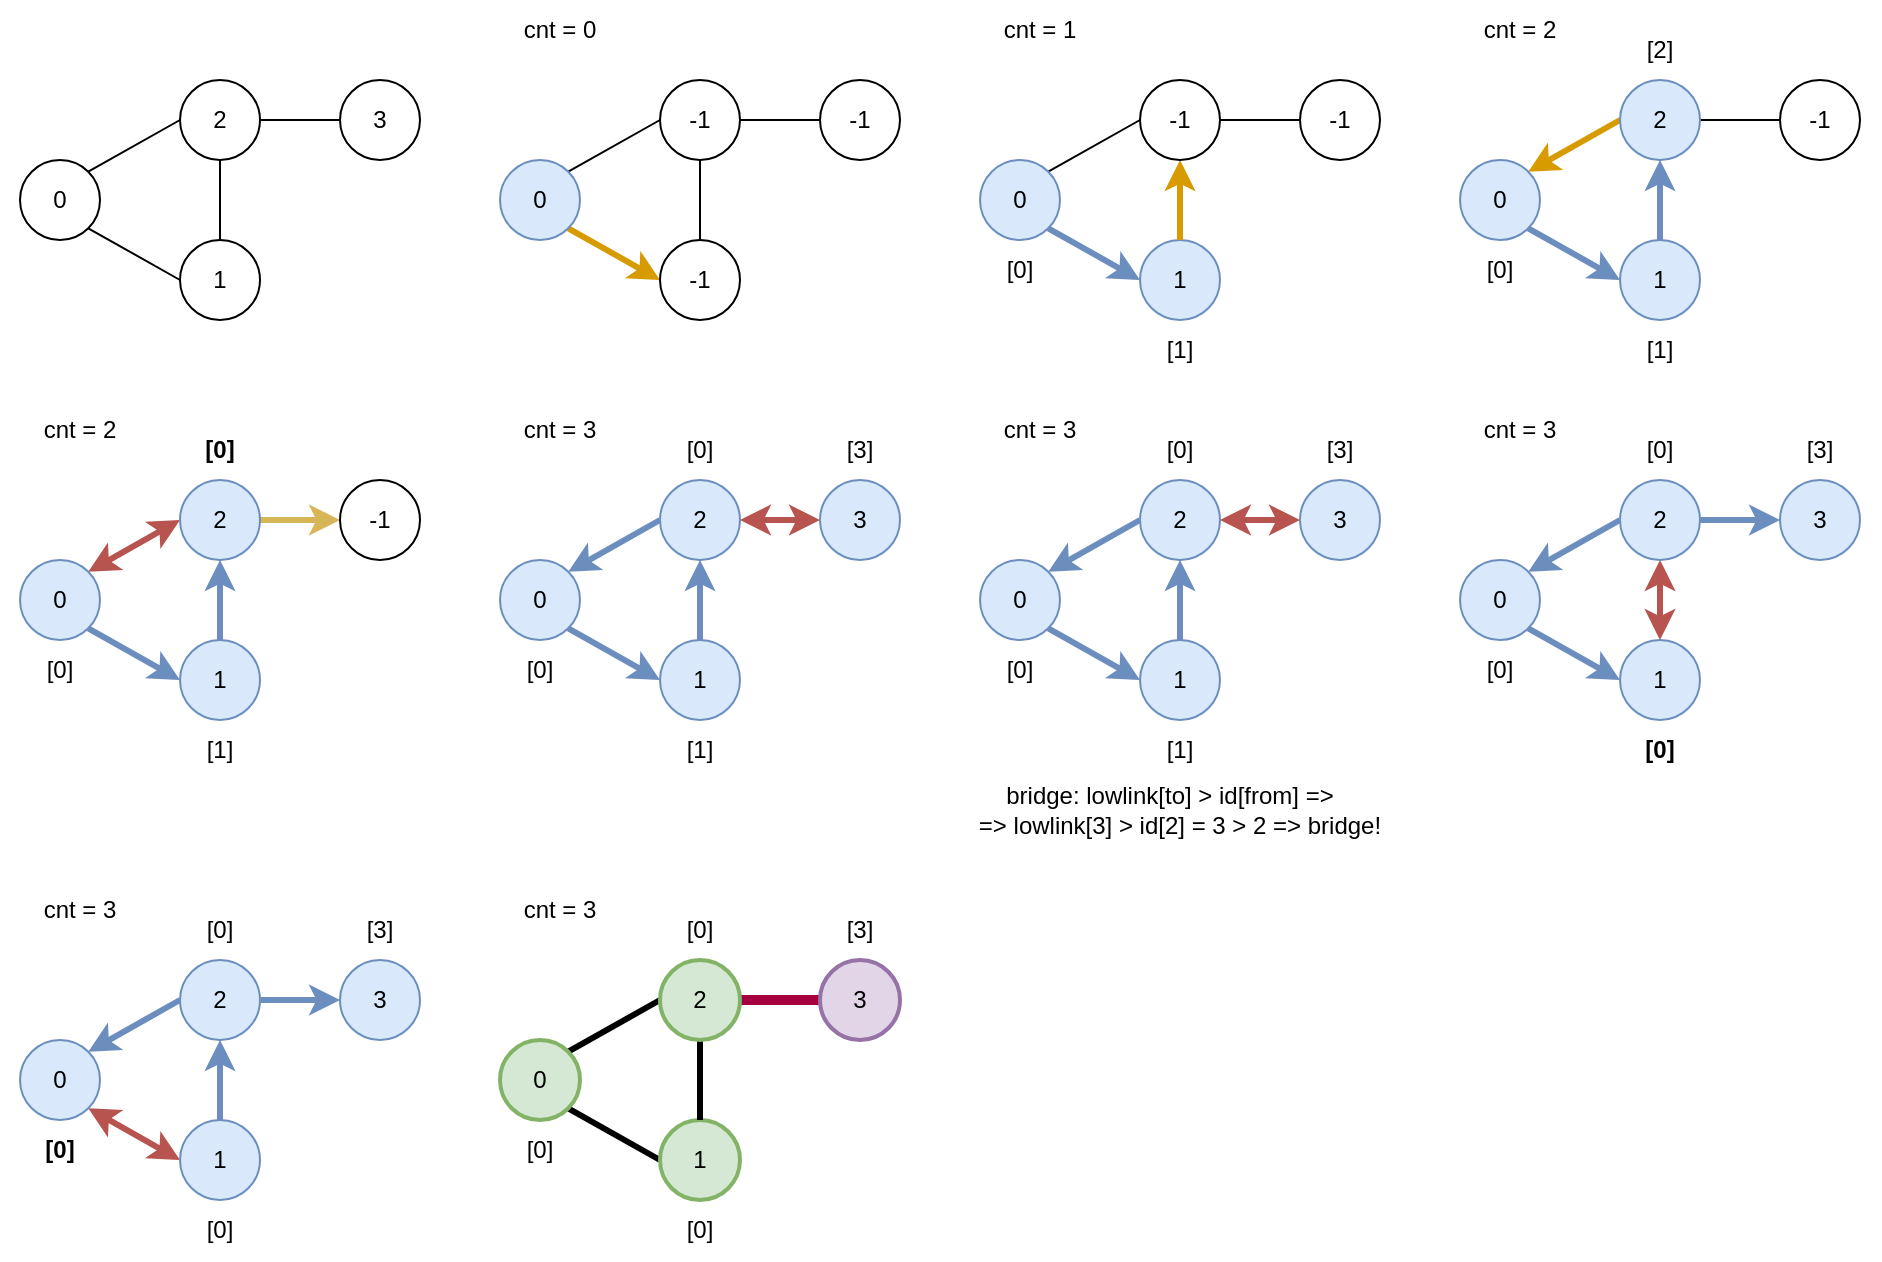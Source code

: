<mxfile version="20.3.0" type="device"><diagram id="lvzHRyQHS2aqc0n16XHn" name="Page-1"><mxGraphModel dx="1422" dy="857" grid="1" gridSize="10" guides="1" tooltips="1" connect="1" arrows="1" fold="1" page="1" pageScale="1" pageWidth="850" pageHeight="1100" math="0" shadow="0"><root><mxCell id="0"/><mxCell id="1" parent="0"/><mxCell id="CLZgmXvuJpK4K1GbwI-0-5" style="rounded=0;orthogonalLoop=1;jettySize=auto;html=1;exitX=1;exitY=1;exitDx=0;exitDy=0;entryX=0;entryY=0.5;entryDx=0;entryDy=0;endArrow=none;endFill=0;" parent="1" source="CLZgmXvuJpK4K1GbwI-0-1" target="CLZgmXvuJpK4K1GbwI-0-2" edge="1"><mxGeometry relative="1" as="geometry"/></mxCell><mxCell id="CLZgmXvuJpK4K1GbwI-0-6" style="edgeStyle=none;rounded=0;orthogonalLoop=1;jettySize=auto;html=1;exitX=1;exitY=0;exitDx=0;exitDy=0;entryX=0;entryY=0.5;entryDx=0;entryDy=0;endArrow=none;endFill=0;" parent="1" source="CLZgmXvuJpK4K1GbwI-0-1" target="CLZgmXvuJpK4K1GbwI-0-3" edge="1"><mxGeometry relative="1" as="geometry"/></mxCell><mxCell id="CLZgmXvuJpK4K1GbwI-0-1" value="0" style="ellipse;whiteSpace=wrap;html=1;aspect=fixed;" parent="1" vertex="1"><mxGeometry x="40" y="120" width="40" height="40" as="geometry"/></mxCell><mxCell id="CLZgmXvuJpK4K1GbwI-0-2" value="1" style="ellipse;whiteSpace=wrap;html=1;aspect=fixed;" parent="1" vertex="1"><mxGeometry x="120" y="160" width="40" height="40" as="geometry"/></mxCell><mxCell id="CLZgmXvuJpK4K1GbwI-0-7" style="edgeStyle=none;rounded=0;orthogonalLoop=1;jettySize=auto;html=1;exitX=1;exitY=0.5;exitDx=0;exitDy=0;endArrow=none;endFill=0;" parent="1" source="CLZgmXvuJpK4K1GbwI-0-3" target="CLZgmXvuJpK4K1GbwI-0-4" edge="1"><mxGeometry relative="1" as="geometry"/></mxCell><mxCell id="CLZgmXvuJpK4K1GbwI-0-8" style="edgeStyle=none;rounded=0;orthogonalLoop=1;jettySize=auto;html=1;exitX=0.5;exitY=1;exitDx=0;exitDy=0;entryX=0.5;entryY=0;entryDx=0;entryDy=0;endArrow=none;endFill=0;" parent="1" source="CLZgmXvuJpK4K1GbwI-0-3" target="CLZgmXvuJpK4K1GbwI-0-2" edge="1"><mxGeometry relative="1" as="geometry"/></mxCell><mxCell id="CLZgmXvuJpK4K1GbwI-0-3" value="2" style="ellipse;whiteSpace=wrap;html=1;aspect=fixed;" parent="1" vertex="1"><mxGeometry x="120" y="80" width="40" height="40" as="geometry"/></mxCell><mxCell id="CLZgmXvuJpK4K1GbwI-0-4" value="3" style="ellipse;whiteSpace=wrap;html=1;aspect=fixed;" parent="1" vertex="1"><mxGeometry x="200" y="80" width="40" height="40" as="geometry"/></mxCell><mxCell id="CLZgmXvuJpK4K1GbwI-0-29" style="rounded=0;orthogonalLoop=1;jettySize=auto;html=1;exitX=1;exitY=1;exitDx=0;exitDy=0;entryX=0;entryY=0.5;entryDx=0;entryDy=0;endArrow=classic;endFill=1;fillColor=#ffe6cc;strokeColor=#d79b00;strokeWidth=3;" parent="1" source="CLZgmXvuJpK4K1GbwI-0-31" target="CLZgmXvuJpK4K1GbwI-0-32" edge="1"><mxGeometry relative="1" as="geometry"/></mxCell><mxCell id="CLZgmXvuJpK4K1GbwI-0-30" style="edgeStyle=none;rounded=0;orthogonalLoop=1;jettySize=auto;html=1;exitX=1;exitY=0;exitDx=0;exitDy=0;entryX=0;entryY=0.5;entryDx=0;entryDy=0;endArrow=none;endFill=0;" parent="1" source="CLZgmXvuJpK4K1GbwI-0-31" target="CLZgmXvuJpK4K1GbwI-0-35" edge="1"><mxGeometry relative="1" as="geometry"/></mxCell><mxCell id="CLZgmXvuJpK4K1GbwI-0-31" value="0" style="ellipse;whiteSpace=wrap;html=1;aspect=fixed;fillColor=#dae8fc;strokeColor=#6c8ebf;" parent="1" vertex="1"><mxGeometry x="280" y="120" width="40" height="40" as="geometry"/></mxCell><mxCell id="CLZgmXvuJpK4K1GbwI-0-32" value="-1" style="ellipse;whiteSpace=wrap;html=1;aspect=fixed;" parent="1" vertex="1"><mxGeometry x="360" y="160" width="40" height="40" as="geometry"/></mxCell><mxCell id="CLZgmXvuJpK4K1GbwI-0-33" style="edgeStyle=none;rounded=0;orthogonalLoop=1;jettySize=auto;html=1;exitX=1;exitY=0.5;exitDx=0;exitDy=0;endArrow=none;endFill=0;" parent="1" source="CLZgmXvuJpK4K1GbwI-0-35" target="CLZgmXvuJpK4K1GbwI-0-36" edge="1"><mxGeometry relative="1" as="geometry"/></mxCell><mxCell id="CLZgmXvuJpK4K1GbwI-0-34" style="edgeStyle=none;rounded=0;orthogonalLoop=1;jettySize=auto;html=1;exitX=0.5;exitY=1;exitDx=0;exitDy=0;entryX=0.5;entryY=0;entryDx=0;entryDy=0;endArrow=none;endFill=0;" parent="1" source="CLZgmXvuJpK4K1GbwI-0-35" target="CLZgmXvuJpK4K1GbwI-0-32" edge="1"><mxGeometry relative="1" as="geometry"/></mxCell><mxCell id="CLZgmXvuJpK4K1GbwI-0-35" value="-1" style="ellipse;whiteSpace=wrap;html=1;aspect=fixed;" parent="1" vertex="1"><mxGeometry x="360" y="80" width="40" height="40" as="geometry"/></mxCell><mxCell id="CLZgmXvuJpK4K1GbwI-0-36" value="-1" style="ellipse;whiteSpace=wrap;html=1;aspect=fixed;" parent="1" vertex="1"><mxGeometry x="440" y="80" width="40" height="40" as="geometry"/></mxCell><mxCell id="CLZgmXvuJpK4K1GbwI-0-61" style="rounded=0;orthogonalLoop=1;jettySize=auto;html=1;exitX=1;exitY=1;exitDx=0;exitDy=0;entryX=0;entryY=0.5;entryDx=0;entryDy=0;endArrow=classic;endFill=1;fillColor=#dae8fc;strokeColor=#6c8ebf;strokeWidth=3;" parent="1" source="CLZgmXvuJpK4K1GbwI-0-63" target="CLZgmXvuJpK4K1GbwI-0-64" edge="1"><mxGeometry relative="1" as="geometry"/></mxCell><mxCell id="CLZgmXvuJpK4K1GbwI-0-62" style="edgeStyle=none;rounded=0;orthogonalLoop=1;jettySize=auto;html=1;exitX=1;exitY=0;exitDx=0;exitDy=0;entryX=0;entryY=0.5;entryDx=0;entryDy=0;endArrow=none;endFill=0;" parent="1" source="CLZgmXvuJpK4K1GbwI-0-63" target="CLZgmXvuJpK4K1GbwI-0-67" edge="1"><mxGeometry relative="1" as="geometry"/></mxCell><mxCell id="CLZgmXvuJpK4K1GbwI-0-63" value="0" style="ellipse;whiteSpace=wrap;html=1;aspect=fixed;fillColor=#dae8fc;strokeColor=#6c8ebf;" parent="1" vertex="1"><mxGeometry x="520" y="120" width="40" height="40" as="geometry"/></mxCell><mxCell id="CLZgmXvuJpK4K1GbwI-0-64" value="1" style="ellipse;whiteSpace=wrap;html=1;aspect=fixed;fillColor=#dae8fc;strokeColor=#6c8ebf;" parent="1" vertex="1"><mxGeometry x="600" y="160" width="40" height="40" as="geometry"/></mxCell><mxCell id="CLZgmXvuJpK4K1GbwI-0-65" style="edgeStyle=none;rounded=0;orthogonalLoop=1;jettySize=auto;html=1;exitX=1;exitY=0.5;exitDx=0;exitDy=0;endArrow=none;endFill=0;" parent="1" source="CLZgmXvuJpK4K1GbwI-0-67" target="CLZgmXvuJpK4K1GbwI-0-68" edge="1"><mxGeometry relative="1" as="geometry"/></mxCell><mxCell id="CLZgmXvuJpK4K1GbwI-0-66" style="edgeStyle=none;rounded=0;orthogonalLoop=1;jettySize=auto;html=1;exitX=0.5;exitY=1;exitDx=0;exitDy=0;entryX=0.5;entryY=0;entryDx=0;entryDy=0;endArrow=none;endFill=0;strokeWidth=3;fillColor=#ffe6cc;strokeColor=#d79b00;startArrow=classic;startFill=1;" parent="1" source="CLZgmXvuJpK4K1GbwI-0-67" target="CLZgmXvuJpK4K1GbwI-0-64" edge="1"><mxGeometry relative="1" as="geometry"/></mxCell><mxCell id="CLZgmXvuJpK4K1GbwI-0-67" value="-1" style="ellipse;whiteSpace=wrap;html=1;aspect=fixed;" parent="1" vertex="1"><mxGeometry x="600" y="80" width="40" height="40" as="geometry"/></mxCell><mxCell id="CLZgmXvuJpK4K1GbwI-0-68" value="-1" style="ellipse;whiteSpace=wrap;html=1;aspect=fixed;" parent="1" vertex="1"><mxGeometry x="680" y="80" width="40" height="40" as="geometry"/></mxCell><mxCell id="CLZgmXvuJpK4K1GbwI-0-69" value="[0]" style="text;html=1;strokeColor=none;fillColor=none;align=center;verticalAlign=middle;whiteSpace=wrap;rounded=0;" parent="1" vertex="1"><mxGeometry x="510" y="160" width="60" height="30" as="geometry"/></mxCell><mxCell id="CLZgmXvuJpK4K1GbwI-0-70" value="[1]" style="text;html=1;strokeColor=none;fillColor=none;align=center;verticalAlign=middle;whiteSpace=wrap;rounded=0;" parent="1" vertex="1"><mxGeometry x="590" y="200" width="60" height="30" as="geometry"/></mxCell><mxCell id="CLZgmXvuJpK4K1GbwI-0-72" style="rounded=0;orthogonalLoop=1;jettySize=auto;html=1;exitX=1;exitY=1;exitDx=0;exitDy=0;entryX=0;entryY=0.5;entryDx=0;entryDy=0;endArrow=classic;endFill=1;fillColor=#dae8fc;strokeColor=#6c8ebf;strokeWidth=3;" parent="1" source="CLZgmXvuJpK4K1GbwI-0-74" target="CLZgmXvuJpK4K1GbwI-0-75" edge="1"><mxGeometry relative="1" as="geometry"/></mxCell><mxCell id="CLZgmXvuJpK4K1GbwI-0-73" style="edgeStyle=none;rounded=0;orthogonalLoop=1;jettySize=auto;html=1;exitX=1;exitY=0;exitDx=0;exitDy=0;entryX=0;entryY=0.5;entryDx=0;entryDy=0;endArrow=none;endFill=0;fillColor=#ffe6cc;strokeColor=#d79b00;strokeWidth=3;startArrow=classic;startFill=1;" parent="1" source="CLZgmXvuJpK4K1GbwI-0-74" target="CLZgmXvuJpK4K1GbwI-0-78" edge="1"><mxGeometry relative="1" as="geometry"/></mxCell><mxCell id="CLZgmXvuJpK4K1GbwI-0-74" value="0" style="ellipse;whiteSpace=wrap;html=1;aspect=fixed;fillColor=#dae8fc;strokeColor=#6c8ebf;" parent="1" vertex="1"><mxGeometry x="760" y="120" width="40" height="40" as="geometry"/></mxCell><mxCell id="CLZgmXvuJpK4K1GbwI-0-75" value="1" style="ellipse;whiteSpace=wrap;html=1;aspect=fixed;fillColor=#dae8fc;strokeColor=#6c8ebf;" parent="1" vertex="1"><mxGeometry x="840" y="160" width="40" height="40" as="geometry"/></mxCell><mxCell id="CLZgmXvuJpK4K1GbwI-0-76" style="edgeStyle=none;rounded=0;orthogonalLoop=1;jettySize=auto;html=1;exitX=1;exitY=0.5;exitDx=0;exitDy=0;endArrow=none;endFill=0;" parent="1" source="CLZgmXvuJpK4K1GbwI-0-78" target="CLZgmXvuJpK4K1GbwI-0-79" edge="1"><mxGeometry relative="1" as="geometry"/></mxCell><mxCell id="CLZgmXvuJpK4K1GbwI-0-77" style="edgeStyle=none;rounded=0;orthogonalLoop=1;jettySize=auto;html=1;exitX=0.5;exitY=1;exitDx=0;exitDy=0;entryX=0.5;entryY=0;entryDx=0;entryDy=0;endArrow=none;endFill=0;fillColor=#dae8fc;strokeColor=#6c8ebf;strokeWidth=3;startArrow=classic;startFill=1;" parent="1" source="CLZgmXvuJpK4K1GbwI-0-78" target="CLZgmXvuJpK4K1GbwI-0-75" edge="1"><mxGeometry relative="1" as="geometry"/></mxCell><mxCell id="CLZgmXvuJpK4K1GbwI-0-78" value="2" style="ellipse;whiteSpace=wrap;html=1;aspect=fixed;fillColor=#dae8fc;strokeColor=#6c8ebf;" parent="1" vertex="1"><mxGeometry x="840" y="80" width="40" height="40" as="geometry"/></mxCell><mxCell id="CLZgmXvuJpK4K1GbwI-0-79" value="-1" style="ellipse;whiteSpace=wrap;html=1;aspect=fixed;" parent="1" vertex="1"><mxGeometry x="920" y="80" width="40" height="40" as="geometry"/></mxCell><mxCell id="CLZgmXvuJpK4K1GbwI-0-80" value="[0]" style="text;html=1;strokeColor=none;fillColor=none;align=center;verticalAlign=middle;whiteSpace=wrap;rounded=0;" parent="1" vertex="1"><mxGeometry x="750" y="160" width="60" height="30" as="geometry"/></mxCell><mxCell id="CLZgmXvuJpK4K1GbwI-0-81" value="[1]" style="text;html=1;strokeColor=none;fillColor=none;align=center;verticalAlign=middle;whiteSpace=wrap;rounded=0;" parent="1" vertex="1"><mxGeometry x="830" y="200" width="60" height="30" as="geometry"/></mxCell><mxCell id="CLZgmXvuJpK4K1GbwI-0-82" value="[2]" style="text;html=1;strokeColor=none;fillColor=none;align=center;verticalAlign=middle;whiteSpace=wrap;rounded=0;" parent="1" vertex="1"><mxGeometry x="830" y="50" width="60" height="30" as="geometry"/></mxCell><mxCell id="CLZgmXvuJpK4K1GbwI-0-83" value="cnt = 0" style="text;html=1;strokeColor=none;fillColor=none;align=center;verticalAlign=middle;whiteSpace=wrap;rounded=0;" parent="1" vertex="1"><mxGeometry x="280" y="40" width="60" height="30" as="geometry"/></mxCell><mxCell id="CLZgmXvuJpK4K1GbwI-0-84" value="cnt = 1" style="text;html=1;strokeColor=none;fillColor=none;align=center;verticalAlign=middle;whiteSpace=wrap;rounded=0;" parent="1" vertex="1"><mxGeometry x="520" y="40" width="60" height="30" as="geometry"/></mxCell><mxCell id="CLZgmXvuJpK4K1GbwI-0-85" value="cnt = 2" style="text;html=1;strokeColor=none;fillColor=none;align=center;verticalAlign=middle;whiteSpace=wrap;rounded=0;" parent="1" vertex="1"><mxGeometry x="760" y="40" width="60" height="30" as="geometry"/></mxCell><mxCell id="CLZgmXvuJpK4K1GbwI-0-86" style="rounded=0;orthogonalLoop=1;jettySize=auto;html=1;exitX=1;exitY=1;exitDx=0;exitDy=0;entryX=0;entryY=0.5;entryDx=0;entryDy=0;endArrow=classic;endFill=1;fillColor=#dae8fc;strokeColor=#6c8ebf;strokeWidth=3;" parent="1" source="CLZgmXvuJpK4K1GbwI-0-88" target="CLZgmXvuJpK4K1GbwI-0-89" edge="1"><mxGeometry relative="1" as="geometry"/></mxCell><mxCell id="CLZgmXvuJpK4K1GbwI-0-87" style="edgeStyle=none;rounded=0;orthogonalLoop=1;jettySize=auto;html=1;exitX=1;exitY=0;exitDx=0;exitDy=0;entryX=0;entryY=0.5;entryDx=0;entryDy=0;endArrow=classic;endFill=1;fillColor=#f8cecc;strokeColor=#b85450;strokeWidth=3;startArrow=classic;startFill=1;" parent="1" source="CLZgmXvuJpK4K1GbwI-0-88" target="CLZgmXvuJpK4K1GbwI-0-92" edge="1"><mxGeometry relative="1" as="geometry"/></mxCell><mxCell id="CLZgmXvuJpK4K1GbwI-0-88" value="0" style="ellipse;whiteSpace=wrap;html=1;aspect=fixed;fillColor=#dae8fc;strokeColor=#6c8ebf;" parent="1" vertex="1"><mxGeometry x="40" y="320" width="40" height="40" as="geometry"/></mxCell><mxCell id="CLZgmXvuJpK4K1GbwI-0-89" value="1" style="ellipse;whiteSpace=wrap;html=1;aspect=fixed;fillColor=#dae8fc;strokeColor=#6c8ebf;" parent="1" vertex="1"><mxGeometry x="120" y="360" width="40" height="40" as="geometry"/></mxCell><mxCell id="CLZgmXvuJpK4K1GbwI-0-90" style="edgeStyle=none;rounded=0;orthogonalLoop=1;jettySize=auto;html=1;exitX=1;exitY=0.5;exitDx=0;exitDy=0;endArrow=classic;endFill=1;fillColor=#fff2cc;strokeColor=#d6b656;strokeWidth=3;" parent="1" source="CLZgmXvuJpK4K1GbwI-0-92" target="CLZgmXvuJpK4K1GbwI-0-93" edge="1"><mxGeometry relative="1" as="geometry"/></mxCell><mxCell id="CLZgmXvuJpK4K1GbwI-0-91" style="edgeStyle=none;rounded=0;orthogonalLoop=1;jettySize=auto;html=1;exitX=0.5;exitY=1;exitDx=0;exitDy=0;entryX=0.5;entryY=0;entryDx=0;entryDy=0;endArrow=none;endFill=0;fillColor=#dae8fc;strokeColor=#6c8ebf;strokeWidth=3;startArrow=classic;startFill=1;" parent="1" source="CLZgmXvuJpK4K1GbwI-0-92" target="CLZgmXvuJpK4K1GbwI-0-89" edge="1"><mxGeometry relative="1" as="geometry"/></mxCell><mxCell id="CLZgmXvuJpK4K1GbwI-0-92" value="2" style="ellipse;whiteSpace=wrap;html=1;aspect=fixed;fillColor=#dae8fc;strokeColor=#6c8ebf;" parent="1" vertex="1"><mxGeometry x="120" y="280" width="40" height="40" as="geometry"/></mxCell><mxCell id="CLZgmXvuJpK4K1GbwI-0-93" value="-1" style="ellipse;whiteSpace=wrap;html=1;aspect=fixed;" parent="1" vertex="1"><mxGeometry x="200" y="280" width="40" height="40" as="geometry"/></mxCell><mxCell id="CLZgmXvuJpK4K1GbwI-0-94" value="[0]" style="text;html=1;strokeColor=none;fillColor=none;align=center;verticalAlign=middle;whiteSpace=wrap;rounded=0;" parent="1" vertex="1"><mxGeometry x="30" y="360" width="60" height="30" as="geometry"/></mxCell><mxCell id="CLZgmXvuJpK4K1GbwI-0-95" value="[1]" style="text;html=1;strokeColor=none;fillColor=none;align=center;verticalAlign=middle;whiteSpace=wrap;rounded=0;" parent="1" vertex="1"><mxGeometry x="110" y="400" width="60" height="30" as="geometry"/></mxCell><mxCell id="CLZgmXvuJpK4K1GbwI-0-96" value="[0]" style="text;html=1;strokeColor=none;fillColor=none;align=center;verticalAlign=middle;whiteSpace=wrap;rounded=0;fontStyle=1" parent="1" vertex="1"><mxGeometry x="110" y="250" width="60" height="30" as="geometry"/></mxCell><mxCell id="CLZgmXvuJpK4K1GbwI-0-97" value="cnt = 2" style="text;html=1;strokeColor=none;fillColor=none;align=center;verticalAlign=middle;whiteSpace=wrap;rounded=0;" parent="1" vertex="1"><mxGeometry x="40" y="240" width="60" height="30" as="geometry"/></mxCell><mxCell id="CLZgmXvuJpK4K1GbwI-0-98" style="rounded=0;orthogonalLoop=1;jettySize=auto;html=1;exitX=1;exitY=1;exitDx=0;exitDy=0;entryX=0;entryY=0.5;entryDx=0;entryDy=0;endArrow=classic;endFill=1;fillColor=#dae8fc;strokeColor=#6c8ebf;strokeWidth=3;" parent="1" source="CLZgmXvuJpK4K1GbwI-0-100" target="CLZgmXvuJpK4K1GbwI-0-101" edge="1"><mxGeometry relative="1" as="geometry"/></mxCell><mxCell id="CLZgmXvuJpK4K1GbwI-0-99" style="edgeStyle=none;rounded=0;orthogonalLoop=1;jettySize=auto;html=1;exitX=1;exitY=0;exitDx=0;exitDy=0;entryX=0;entryY=0.5;entryDx=0;entryDy=0;endArrow=none;endFill=0;fillColor=#dae8fc;strokeColor=#6c8ebf;strokeWidth=3;startArrow=classic;startFill=1;" parent="1" source="CLZgmXvuJpK4K1GbwI-0-100" target="CLZgmXvuJpK4K1GbwI-0-104" edge="1"><mxGeometry relative="1" as="geometry"/></mxCell><mxCell id="CLZgmXvuJpK4K1GbwI-0-100" value="0" style="ellipse;whiteSpace=wrap;html=1;aspect=fixed;fillColor=#dae8fc;strokeColor=#6c8ebf;" parent="1" vertex="1"><mxGeometry x="280" y="320" width="40" height="40" as="geometry"/></mxCell><mxCell id="CLZgmXvuJpK4K1GbwI-0-101" value="1" style="ellipse;whiteSpace=wrap;html=1;aspect=fixed;fillColor=#dae8fc;strokeColor=#6c8ebf;" parent="1" vertex="1"><mxGeometry x="360" y="360" width="40" height="40" as="geometry"/></mxCell><mxCell id="CLZgmXvuJpK4K1GbwI-0-102" style="edgeStyle=none;rounded=0;orthogonalLoop=1;jettySize=auto;html=1;exitX=1;exitY=0.5;exitDx=0;exitDy=0;endArrow=classic;endFill=1;fillColor=#f8cecc;strokeColor=#b85450;strokeWidth=3;startArrow=classic;startFill=1;" parent="1" source="CLZgmXvuJpK4K1GbwI-0-104" target="CLZgmXvuJpK4K1GbwI-0-105" edge="1"><mxGeometry relative="1" as="geometry"/></mxCell><mxCell id="CLZgmXvuJpK4K1GbwI-0-103" style="edgeStyle=none;rounded=0;orthogonalLoop=1;jettySize=auto;html=1;exitX=0.5;exitY=1;exitDx=0;exitDy=0;entryX=0.5;entryY=0;entryDx=0;entryDy=0;endArrow=none;endFill=0;fillColor=#dae8fc;strokeColor=#6c8ebf;strokeWidth=3;startArrow=classic;startFill=1;" parent="1" source="CLZgmXvuJpK4K1GbwI-0-104" target="CLZgmXvuJpK4K1GbwI-0-101" edge="1"><mxGeometry relative="1" as="geometry"/></mxCell><mxCell id="CLZgmXvuJpK4K1GbwI-0-104" value="2" style="ellipse;whiteSpace=wrap;html=1;aspect=fixed;fillColor=#dae8fc;strokeColor=#6c8ebf;" parent="1" vertex="1"><mxGeometry x="360" y="280" width="40" height="40" as="geometry"/></mxCell><mxCell id="CLZgmXvuJpK4K1GbwI-0-105" value="3" style="ellipse;whiteSpace=wrap;html=1;aspect=fixed;fillColor=#dae8fc;strokeColor=#6c8ebf;" parent="1" vertex="1"><mxGeometry x="440" y="280" width="40" height="40" as="geometry"/></mxCell><mxCell id="CLZgmXvuJpK4K1GbwI-0-106" value="[0]" style="text;html=1;strokeColor=none;fillColor=none;align=center;verticalAlign=middle;whiteSpace=wrap;rounded=0;" parent="1" vertex="1"><mxGeometry x="270" y="360" width="60" height="30" as="geometry"/></mxCell><mxCell id="CLZgmXvuJpK4K1GbwI-0-107" value="[1]" style="text;html=1;strokeColor=none;fillColor=none;align=center;verticalAlign=middle;whiteSpace=wrap;rounded=0;" parent="1" vertex="1"><mxGeometry x="350" y="400" width="60" height="30" as="geometry"/></mxCell><mxCell id="CLZgmXvuJpK4K1GbwI-0-108" value="[0]" style="text;html=1;strokeColor=none;fillColor=none;align=center;verticalAlign=middle;whiteSpace=wrap;rounded=0;fontStyle=0" parent="1" vertex="1"><mxGeometry x="350" y="250" width="60" height="30" as="geometry"/></mxCell><mxCell id="CLZgmXvuJpK4K1GbwI-0-109" value="cnt = 3" style="text;html=1;strokeColor=none;fillColor=none;align=center;verticalAlign=middle;whiteSpace=wrap;rounded=0;" parent="1" vertex="1"><mxGeometry x="280" y="240" width="60" height="30" as="geometry"/></mxCell><mxCell id="CLZgmXvuJpK4K1GbwI-0-110" value="[3]" style="text;html=1;strokeColor=none;fillColor=none;align=center;verticalAlign=middle;whiteSpace=wrap;rounded=0;fontStyle=0" parent="1" vertex="1"><mxGeometry x="430" y="250" width="60" height="30" as="geometry"/></mxCell><mxCell id="CLZgmXvuJpK4K1GbwI-0-111" style="rounded=0;orthogonalLoop=1;jettySize=auto;html=1;exitX=1;exitY=1;exitDx=0;exitDy=0;entryX=0;entryY=0.5;entryDx=0;entryDy=0;endArrow=classic;endFill=1;fillColor=#dae8fc;strokeColor=#6c8ebf;strokeWidth=3;" parent="1" source="CLZgmXvuJpK4K1GbwI-0-113" target="CLZgmXvuJpK4K1GbwI-0-114" edge="1"><mxGeometry relative="1" as="geometry"/></mxCell><mxCell id="CLZgmXvuJpK4K1GbwI-0-112" style="edgeStyle=none;rounded=0;orthogonalLoop=1;jettySize=auto;html=1;exitX=1;exitY=0;exitDx=0;exitDy=0;entryX=0;entryY=0.5;entryDx=0;entryDy=0;endArrow=none;endFill=0;fillColor=#dae8fc;strokeColor=#6c8ebf;strokeWidth=3;startArrow=classic;startFill=1;" parent="1" source="CLZgmXvuJpK4K1GbwI-0-113" target="CLZgmXvuJpK4K1GbwI-0-117" edge="1"><mxGeometry relative="1" as="geometry"/></mxCell><mxCell id="CLZgmXvuJpK4K1GbwI-0-113" value="0" style="ellipse;whiteSpace=wrap;html=1;aspect=fixed;fillColor=#dae8fc;strokeColor=#6c8ebf;" parent="1" vertex="1"><mxGeometry x="520" y="320" width="40" height="40" as="geometry"/></mxCell><mxCell id="CLZgmXvuJpK4K1GbwI-0-114" value="1" style="ellipse;whiteSpace=wrap;html=1;aspect=fixed;fillColor=#dae8fc;strokeColor=#6c8ebf;" parent="1" vertex="1"><mxGeometry x="600" y="360" width="40" height="40" as="geometry"/></mxCell><mxCell id="CLZgmXvuJpK4K1GbwI-0-115" style="edgeStyle=none;rounded=0;orthogonalLoop=1;jettySize=auto;html=1;exitX=1;exitY=0.5;exitDx=0;exitDy=0;endArrow=classic;endFill=1;fillColor=#f8cecc;strokeColor=#b85450;strokeWidth=3;startArrow=classic;startFill=1;" parent="1" source="CLZgmXvuJpK4K1GbwI-0-117" target="CLZgmXvuJpK4K1GbwI-0-118" edge="1"><mxGeometry relative="1" as="geometry"/></mxCell><mxCell id="CLZgmXvuJpK4K1GbwI-0-116" style="edgeStyle=none;rounded=0;orthogonalLoop=1;jettySize=auto;html=1;exitX=0.5;exitY=1;exitDx=0;exitDy=0;entryX=0.5;entryY=0;entryDx=0;entryDy=0;endArrow=none;endFill=0;fillColor=#dae8fc;strokeColor=#6c8ebf;strokeWidth=3;startArrow=classic;startFill=1;" parent="1" source="CLZgmXvuJpK4K1GbwI-0-117" target="CLZgmXvuJpK4K1GbwI-0-114" edge="1"><mxGeometry relative="1" as="geometry"/></mxCell><mxCell id="CLZgmXvuJpK4K1GbwI-0-117" value="2" style="ellipse;whiteSpace=wrap;html=1;aspect=fixed;fillColor=#dae8fc;strokeColor=#6c8ebf;" parent="1" vertex="1"><mxGeometry x="600" y="280" width="40" height="40" as="geometry"/></mxCell><mxCell id="CLZgmXvuJpK4K1GbwI-0-118" value="3" style="ellipse;whiteSpace=wrap;html=1;aspect=fixed;fillColor=#dae8fc;strokeColor=#6c8ebf;" parent="1" vertex="1"><mxGeometry x="680" y="280" width="40" height="40" as="geometry"/></mxCell><mxCell id="CLZgmXvuJpK4K1GbwI-0-119" value="[0]" style="text;html=1;strokeColor=none;fillColor=none;align=center;verticalAlign=middle;whiteSpace=wrap;rounded=0;" parent="1" vertex="1"><mxGeometry x="510" y="360" width="60" height="30" as="geometry"/></mxCell><mxCell id="CLZgmXvuJpK4K1GbwI-0-120" value="[1]" style="text;html=1;strokeColor=none;fillColor=none;align=center;verticalAlign=middle;whiteSpace=wrap;rounded=0;" parent="1" vertex="1"><mxGeometry x="590" y="400" width="60" height="30" as="geometry"/></mxCell><mxCell id="CLZgmXvuJpK4K1GbwI-0-121" value="[0]" style="text;html=1;strokeColor=none;fillColor=none;align=center;verticalAlign=middle;whiteSpace=wrap;rounded=0;fontStyle=0" parent="1" vertex="1"><mxGeometry x="590" y="250" width="60" height="30" as="geometry"/></mxCell><mxCell id="CLZgmXvuJpK4K1GbwI-0-122" value="cnt = 3" style="text;html=1;strokeColor=none;fillColor=none;align=center;verticalAlign=middle;whiteSpace=wrap;rounded=0;" parent="1" vertex="1"><mxGeometry x="520" y="240" width="60" height="30" as="geometry"/></mxCell><mxCell id="CLZgmXvuJpK4K1GbwI-0-123" value="[3]" style="text;html=1;strokeColor=none;fillColor=none;align=center;verticalAlign=middle;whiteSpace=wrap;rounded=0;fontStyle=0" parent="1" vertex="1"><mxGeometry x="670" y="250" width="60" height="30" as="geometry"/></mxCell><mxCell id="CLZgmXvuJpK4K1GbwI-0-125" value="bridge: lowlink[to] &amp;gt; id[from] =&amp;gt;&lt;br&gt;&amp;nbsp; &amp;nbsp;=&amp;gt; lowlink[3] &amp;gt; id[2] = 3 &amp;gt; 2 =&amp;gt; bridge!" style="text;html=1;strokeColor=none;fillColor=none;align=center;verticalAlign=middle;whiteSpace=wrap;rounded=0;fontStyle=0" parent="1" vertex="1"><mxGeometry x="500" y="430" width="230" height="30" as="geometry"/></mxCell><mxCell id="CLZgmXvuJpK4K1GbwI-0-139" style="rounded=0;orthogonalLoop=1;jettySize=auto;html=1;exitX=1;exitY=1;exitDx=0;exitDy=0;entryX=0;entryY=0.5;entryDx=0;entryDy=0;endArrow=classic;endFill=1;fillColor=#dae8fc;strokeColor=#6c8ebf;strokeWidth=3;" parent="1" source="CLZgmXvuJpK4K1GbwI-0-141" target="CLZgmXvuJpK4K1GbwI-0-142" edge="1"><mxGeometry relative="1" as="geometry"/></mxCell><mxCell id="CLZgmXvuJpK4K1GbwI-0-140" style="edgeStyle=none;rounded=0;orthogonalLoop=1;jettySize=auto;html=1;exitX=1;exitY=0;exitDx=0;exitDy=0;entryX=0;entryY=0.5;entryDx=0;entryDy=0;endArrow=none;endFill=0;fillColor=#dae8fc;strokeColor=#6c8ebf;strokeWidth=3;startArrow=classic;startFill=1;" parent="1" source="CLZgmXvuJpK4K1GbwI-0-141" target="CLZgmXvuJpK4K1GbwI-0-145" edge="1"><mxGeometry relative="1" as="geometry"/></mxCell><mxCell id="CLZgmXvuJpK4K1GbwI-0-141" value="0" style="ellipse;whiteSpace=wrap;html=1;aspect=fixed;fillColor=#dae8fc;strokeColor=#6c8ebf;" parent="1" vertex="1"><mxGeometry x="760" y="320" width="40" height="40" as="geometry"/></mxCell><mxCell id="CLZgmXvuJpK4K1GbwI-0-142" value="1" style="ellipse;whiteSpace=wrap;html=1;aspect=fixed;fillColor=#dae8fc;strokeColor=#6c8ebf;" parent="1" vertex="1"><mxGeometry x="840" y="360" width="40" height="40" as="geometry"/></mxCell><mxCell id="CLZgmXvuJpK4K1GbwI-0-143" style="edgeStyle=none;rounded=0;orthogonalLoop=1;jettySize=auto;html=1;exitX=1;exitY=0.5;exitDx=0;exitDy=0;endArrow=classic;endFill=1;fillColor=#dae8fc;strokeColor=#6c8ebf;strokeWidth=3;startArrow=none;startFill=0;" parent="1" source="CLZgmXvuJpK4K1GbwI-0-145" target="CLZgmXvuJpK4K1GbwI-0-146" edge="1"><mxGeometry relative="1" as="geometry"/></mxCell><mxCell id="CLZgmXvuJpK4K1GbwI-0-144" style="edgeStyle=none;rounded=0;orthogonalLoop=1;jettySize=auto;html=1;exitX=0.5;exitY=1;exitDx=0;exitDy=0;entryX=0.5;entryY=0;entryDx=0;entryDy=0;endArrow=classic;endFill=1;fillColor=#f8cecc;strokeColor=#b85450;strokeWidth=3;startArrow=classic;startFill=1;" parent="1" source="CLZgmXvuJpK4K1GbwI-0-145" target="CLZgmXvuJpK4K1GbwI-0-142" edge="1"><mxGeometry relative="1" as="geometry"/></mxCell><mxCell id="CLZgmXvuJpK4K1GbwI-0-145" value="2" style="ellipse;whiteSpace=wrap;html=1;aspect=fixed;fillColor=#dae8fc;strokeColor=#6c8ebf;" parent="1" vertex="1"><mxGeometry x="840" y="280" width="40" height="40" as="geometry"/></mxCell><mxCell id="CLZgmXvuJpK4K1GbwI-0-146" value="3" style="ellipse;whiteSpace=wrap;html=1;aspect=fixed;fillColor=#dae8fc;strokeColor=#6c8ebf;" parent="1" vertex="1"><mxGeometry x="920" y="280" width="40" height="40" as="geometry"/></mxCell><mxCell id="CLZgmXvuJpK4K1GbwI-0-147" value="[0]" style="text;html=1;strokeColor=none;fillColor=none;align=center;verticalAlign=middle;whiteSpace=wrap;rounded=0;" parent="1" vertex="1"><mxGeometry x="750" y="360" width="60" height="30" as="geometry"/></mxCell><mxCell id="CLZgmXvuJpK4K1GbwI-0-148" value="[0]" style="text;html=1;strokeColor=none;fillColor=none;align=center;verticalAlign=middle;whiteSpace=wrap;rounded=0;fontStyle=1" parent="1" vertex="1"><mxGeometry x="830" y="400" width="60" height="30" as="geometry"/></mxCell><mxCell id="CLZgmXvuJpK4K1GbwI-0-149" value="[0]" style="text;html=1;strokeColor=none;fillColor=none;align=center;verticalAlign=middle;whiteSpace=wrap;rounded=0;fontStyle=0" parent="1" vertex="1"><mxGeometry x="830" y="250" width="60" height="30" as="geometry"/></mxCell><mxCell id="CLZgmXvuJpK4K1GbwI-0-150" value="cnt = 3" style="text;html=1;strokeColor=none;fillColor=none;align=center;verticalAlign=middle;whiteSpace=wrap;rounded=0;" parent="1" vertex="1"><mxGeometry x="760" y="240" width="60" height="30" as="geometry"/></mxCell><mxCell id="CLZgmXvuJpK4K1GbwI-0-151" value="[3]" style="text;html=1;strokeColor=none;fillColor=none;align=center;verticalAlign=middle;whiteSpace=wrap;rounded=0;fontStyle=0" parent="1" vertex="1"><mxGeometry x="910" y="250" width="60" height="30" as="geometry"/></mxCell><mxCell id="CLZgmXvuJpK4K1GbwI-0-152" style="rounded=0;orthogonalLoop=1;jettySize=auto;html=1;exitX=1;exitY=1;exitDx=0;exitDy=0;entryX=0;entryY=0.5;entryDx=0;entryDy=0;endArrow=classic;endFill=1;fillColor=#f8cecc;strokeColor=#b85450;strokeWidth=3;startArrow=classic;startFill=1;" parent="1" source="CLZgmXvuJpK4K1GbwI-0-154" target="CLZgmXvuJpK4K1GbwI-0-155" edge="1"><mxGeometry relative="1" as="geometry"/></mxCell><mxCell id="CLZgmXvuJpK4K1GbwI-0-153" style="edgeStyle=none;rounded=0;orthogonalLoop=1;jettySize=auto;html=1;exitX=1;exitY=0;exitDx=0;exitDy=0;entryX=0;entryY=0.5;entryDx=0;entryDy=0;endArrow=none;endFill=0;fillColor=#dae8fc;strokeColor=#6c8ebf;strokeWidth=3;startArrow=classic;startFill=1;" parent="1" source="CLZgmXvuJpK4K1GbwI-0-154" target="CLZgmXvuJpK4K1GbwI-0-158" edge="1"><mxGeometry relative="1" as="geometry"/></mxCell><mxCell id="CLZgmXvuJpK4K1GbwI-0-154" value="0" style="ellipse;whiteSpace=wrap;html=1;aspect=fixed;fillColor=#dae8fc;strokeColor=#6c8ebf;" parent="1" vertex="1"><mxGeometry x="40" y="560" width="40" height="40" as="geometry"/></mxCell><mxCell id="CLZgmXvuJpK4K1GbwI-0-155" value="1" style="ellipse;whiteSpace=wrap;html=1;aspect=fixed;fillColor=#dae8fc;strokeColor=#6c8ebf;" parent="1" vertex="1"><mxGeometry x="120" y="600" width="40" height="40" as="geometry"/></mxCell><mxCell id="CLZgmXvuJpK4K1GbwI-0-156" style="edgeStyle=none;rounded=0;orthogonalLoop=1;jettySize=auto;html=1;exitX=1;exitY=0.5;exitDx=0;exitDy=0;endArrow=classic;endFill=1;fillColor=#dae8fc;strokeColor=#6c8ebf;strokeWidth=3;startArrow=none;startFill=0;" parent="1" source="CLZgmXvuJpK4K1GbwI-0-158" target="CLZgmXvuJpK4K1GbwI-0-159" edge="1"><mxGeometry relative="1" as="geometry"/></mxCell><mxCell id="CLZgmXvuJpK4K1GbwI-0-157" style="edgeStyle=none;rounded=0;orthogonalLoop=1;jettySize=auto;html=1;exitX=0.5;exitY=1;exitDx=0;exitDy=0;entryX=0.5;entryY=0;entryDx=0;entryDy=0;endArrow=none;endFill=0;fillColor=#dae8fc;strokeColor=#6c8ebf;strokeWidth=3;startArrow=classic;startFill=1;" parent="1" source="CLZgmXvuJpK4K1GbwI-0-158" target="CLZgmXvuJpK4K1GbwI-0-155" edge="1"><mxGeometry relative="1" as="geometry"/></mxCell><mxCell id="CLZgmXvuJpK4K1GbwI-0-158" value="2" style="ellipse;whiteSpace=wrap;html=1;aspect=fixed;fillColor=#dae8fc;strokeColor=#6c8ebf;" parent="1" vertex="1"><mxGeometry x="120" y="520" width="40" height="40" as="geometry"/></mxCell><mxCell id="CLZgmXvuJpK4K1GbwI-0-159" value="3" style="ellipse;whiteSpace=wrap;html=1;aspect=fixed;fillColor=#dae8fc;strokeColor=#6c8ebf;" parent="1" vertex="1"><mxGeometry x="200" y="520" width="40" height="40" as="geometry"/></mxCell><mxCell id="CLZgmXvuJpK4K1GbwI-0-160" value="[0]" style="text;html=1;strokeColor=none;fillColor=none;align=center;verticalAlign=middle;whiteSpace=wrap;rounded=0;fontStyle=1" parent="1" vertex="1"><mxGeometry x="30" y="600" width="60" height="30" as="geometry"/></mxCell><mxCell id="CLZgmXvuJpK4K1GbwI-0-161" value="[0]" style="text;html=1;strokeColor=none;fillColor=none;align=center;verticalAlign=middle;whiteSpace=wrap;rounded=0;fontStyle=0" parent="1" vertex="1"><mxGeometry x="110" y="640" width="60" height="30" as="geometry"/></mxCell><mxCell id="CLZgmXvuJpK4K1GbwI-0-162" value="[0]" style="text;html=1;strokeColor=none;fillColor=none;align=center;verticalAlign=middle;whiteSpace=wrap;rounded=0;fontStyle=0" parent="1" vertex="1"><mxGeometry x="110" y="490" width="60" height="30" as="geometry"/></mxCell><mxCell id="CLZgmXvuJpK4K1GbwI-0-163" value="cnt = 3" style="text;html=1;strokeColor=none;fillColor=none;align=center;verticalAlign=middle;whiteSpace=wrap;rounded=0;" parent="1" vertex="1"><mxGeometry x="40" y="480" width="60" height="30" as="geometry"/></mxCell><mxCell id="CLZgmXvuJpK4K1GbwI-0-164" value="[3]" style="text;html=1;strokeColor=none;fillColor=none;align=center;verticalAlign=middle;whiteSpace=wrap;rounded=0;fontStyle=0" parent="1" vertex="1"><mxGeometry x="190" y="490" width="60" height="30" as="geometry"/></mxCell><mxCell id="CLZgmXvuJpK4K1GbwI-0-167" style="rounded=0;orthogonalLoop=1;jettySize=auto;html=1;exitX=1;exitY=1;exitDx=0;exitDy=0;entryX=0;entryY=0.5;entryDx=0;entryDy=0;endArrow=none;endFill=0;fillColor=#dae8fc;strokeColor=#000000;strokeWidth=3;startArrow=none;startFill=0;" parent="1" source="CLZgmXvuJpK4K1GbwI-0-169" target="CLZgmXvuJpK4K1GbwI-0-170" edge="1"><mxGeometry relative="1" as="geometry"/></mxCell><mxCell id="CLZgmXvuJpK4K1GbwI-0-168" style="edgeStyle=none;rounded=0;orthogonalLoop=1;jettySize=auto;html=1;exitX=1;exitY=0;exitDx=0;exitDy=0;entryX=0;entryY=0.5;entryDx=0;entryDy=0;endArrow=none;endFill=0;fillColor=#dae8fc;strokeColor=#000000;strokeWidth=3;startArrow=none;startFill=0;" parent="1" source="CLZgmXvuJpK4K1GbwI-0-169" target="CLZgmXvuJpK4K1GbwI-0-173" edge="1"><mxGeometry relative="1" as="geometry"/></mxCell><mxCell id="CLZgmXvuJpK4K1GbwI-0-169" value="0" style="ellipse;whiteSpace=wrap;html=1;aspect=fixed;fillColor=#d5e8d4;strokeColor=#82b366;strokeWidth=2;" parent="1" vertex="1"><mxGeometry x="280" y="560" width="40" height="40" as="geometry"/></mxCell><mxCell id="CLZgmXvuJpK4K1GbwI-0-170" value="1" style="ellipse;whiteSpace=wrap;html=1;aspect=fixed;fillColor=#d5e8d4;strokeColor=#82b366;strokeWidth=2;" parent="1" vertex="1"><mxGeometry x="360" y="600" width="40" height="40" as="geometry"/></mxCell><mxCell id="CLZgmXvuJpK4K1GbwI-0-171" style="edgeStyle=none;rounded=0;orthogonalLoop=1;jettySize=auto;html=1;exitX=1;exitY=0.5;exitDx=0;exitDy=0;endArrow=none;endFill=0;fillColor=#d80073;strokeColor=#A50040;strokeWidth=5;startArrow=none;startFill=0;" parent="1" source="CLZgmXvuJpK4K1GbwI-0-173" target="CLZgmXvuJpK4K1GbwI-0-174" edge="1"><mxGeometry relative="1" as="geometry"/></mxCell><mxCell id="CLZgmXvuJpK4K1GbwI-0-172" style="edgeStyle=none;rounded=0;orthogonalLoop=1;jettySize=auto;html=1;exitX=0.5;exitY=1;exitDx=0;exitDy=0;entryX=0.5;entryY=0;entryDx=0;entryDy=0;endArrow=none;endFill=0;fillColor=#dae8fc;strokeColor=#000000;strokeWidth=3;startArrow=none;startFill=0;" parent="1" source="CLZgmXvuJpK4K1GbwI-0-173" target="CLZgmXvuJpK4K1GbwI-0-170" edge="1"><mxGeometry relative="1" as="geometry"/></mxCell><mxCell id="CLZgmXvuJpK4K1GbwI-0-173" value="2" style="ellipse;whiteSpace=wrap;html=1;aspect=fixed;fillColor=#d5e8d4;strokeColor=#82b366;strokeWidth=2;" parent="1" vertex="1"><mxGeometry x="360" y="520" width="40" height="40" as="geometry"/></mxCell><mxCell id="CLZgmXvuJpK4K1GbwI-0-174" value="3" style="ellipse;whiteSpace=wrap;html=1;aspect=fixed;fillColor=#e1d5e7;strokeColor=#9673a6;strokeWidth=2;" parent="1" vertex="1"><mxGeometry x="440" y="520" width="40" height="40" as="geometry"/></mxCell><mxCell id="CLZgmXvuJpK4K1GbwI-0-175" value="[0]" style="text;html=1;strokeColor=none;fillColor=none;align=center;verticalAlign=middle;whiteSpace=wrap;rounded=0;fontStyle=0" parent="1" vertex="1"><mxGeometry x="270" y="600" width="60" height="30" as="geometry"/></mxCell><mxCell id="CLZgmXvuJpK4K1GbwI-0-176" value="[0]" style="text;html=1;strokeColor=none;fillColor=none;align=center;verticalAlign=middle;whiteSpace=wrap;rounded=0;fontStyle=0" parent="1" vertex="1"><mxGeometry x="350" y="640" width="60" height="30" as="geometry"/></mxCell><mxCell id="CLZgmXvuJpK4K1GbwI-0-177" value="[0]" style="text;html=1;strokeColor=none;fillColor=none;align=center;verticalAlign=middle;whiteSpace=wrap;rounded=0;fontStyle=0" parent="1" vertex="1"><mxGeometry x="350" y="490" width="60" height="30" as="geometry"/></mxCell><mxCell id="CLZgmXvuJpK4K1GbwI-0-178" value="cnt = 3" style="text;html=1;strokeColor=none;fillColor=none;align=center;verticalAlign=middle;whiteSpace=wrap;rounded=0;" parent="1" vertex="1"><mxGeometry x="280" y="480" width="60" height="30" as="geometry"/></mxCell><mxCell id="CLZgmXvuJpK4K1GbwI-0-179" value="[3]" style="text;html=1;strokeColor=none;fillColor=none;align=center;verticalAlign=middle;whiteSpace=wrap;rounded=0;fontStyle=0" parent="1" vertex="1"><mxGeometry x="430" y="490" width="60" height="30" as="geometry"/></mxCell></root></mxGraphModel></diagram></mxfile>